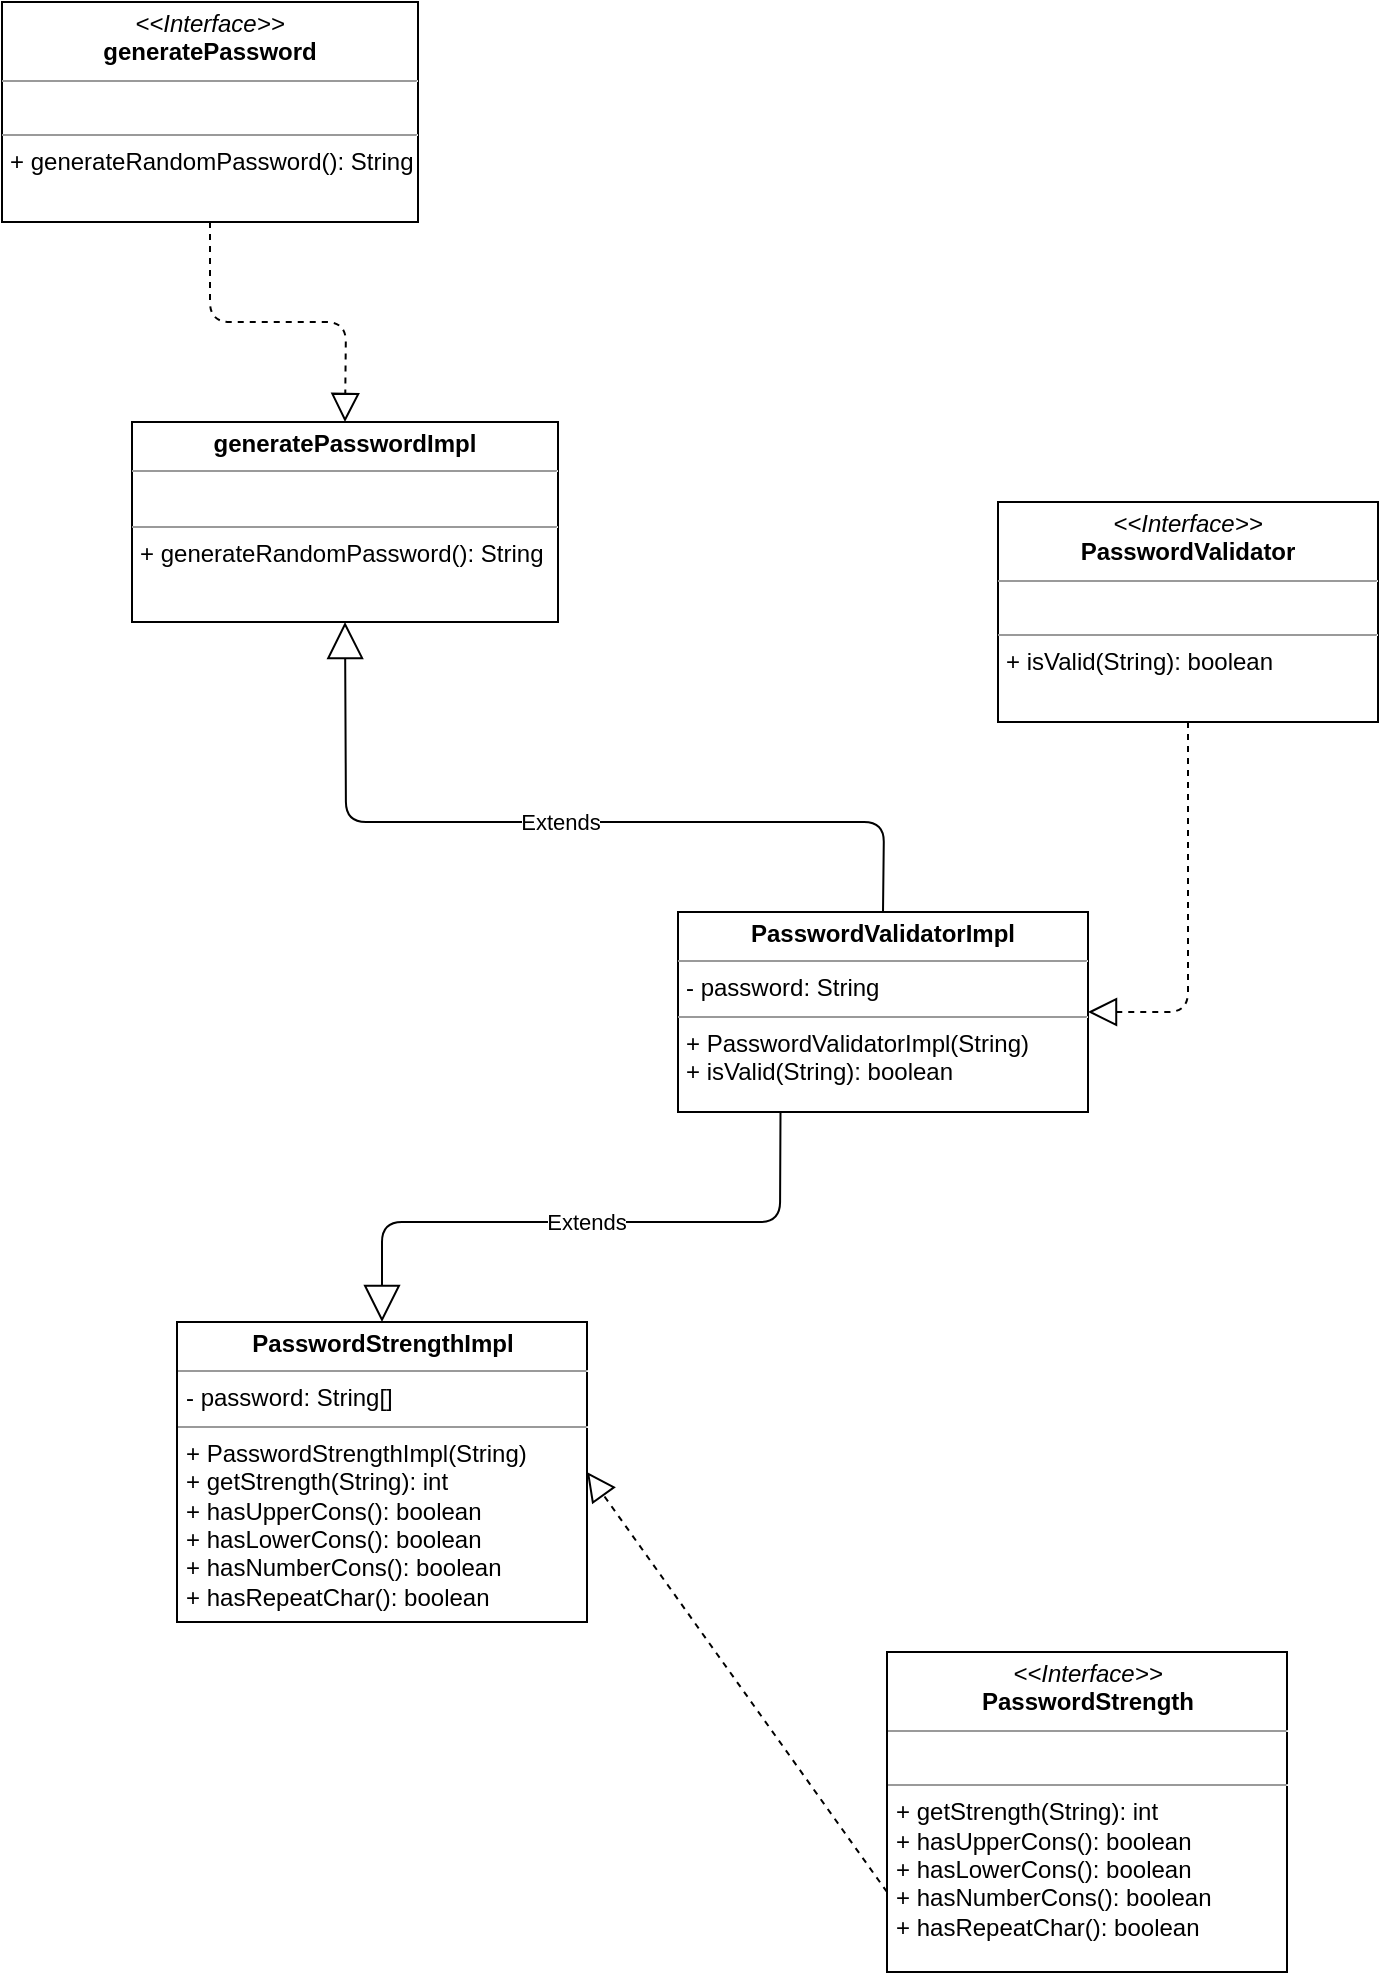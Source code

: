 <mxfile version="13.6.2" type="device"><diagram id="_JD-FH033xgPWwU6CR9d" name="Page-1"><mxGraphModel dx="1264" dy="592" grid="1" gridSize="10" guides="1" tooltips="1" connect="1" arrows="1" fold="1" page="1" pageScale="1" pageWidth="827" pageHeight="1169" math="0" shadow="0"><root><mxCell id="0"/><mxCell id="1" parent="0"/><mxCell id="QW7dKfRmj2_cYTyXwFwp-13" value="&lt;p style=&quot;margin: 0px ; margin-top: 4px ; text-align: center&quot;&gt;&lt;i&gt;&amp;lt;&amp;lt;Interface&amp;gt;&amp;gt;&lt;/i&gt;&lt;br&gt;&lt;b&gt;PasswordValidator&lt;/b&gt;&lt;/p&gt;&lt;hr size=&quot;1&quot;&gt;&lt;p style=&quot;margin: 0px ; margin-left: 4px&quot;&gt;&lt;br&gt;&lt;/p&gt;&lt;hr size=&quot;1&quot;&gt;&lt;p style=&quot;margin: 0px ; margin-left: 4px&quot;&gt;+ isValid(String): boolean&lt;br&gt;&lt;/p&gt;" style="verticalAlign=top;align=left;overflow=fill;fontSize=12;fontFamily=Helvetica;html=1;" parent="1" vertex="1"><mxGeometry x="550" y="280" width="190" height="110" as="geometry"/></mxCell><mxCell id="QW7dKfRmj2_cYTyXwFwp-31" value="&lt;p style=&quot;margin: 0px ; margin-top: 4px ; text-align: center&quot;&gt;&lt;b&gt;PasswordStrengthImpl&lt;/b&gt;&lt;/p&gt;&lt;hr size=&quot;1&quot;&gt;&lt;p style=&quot;margin: 0px ; margin-left: 4px&quot;&gt;- password: String[]&lt;/p&gt;&lt;hr size=&quot;1&quot;&gt;&lt;p style=&quot;margin: 0px 0px 0px 4px&quot;&gt;+ PasswordStrengthImpl(String)&lt;/p&gt;&lt;p style=&quot;margin: 0px 0px 0px 4px&quot;&gt;+ getStrength(String): int&lt;br&gt;+ hasUpperCons(): boolean&lt;/p&gt;&lt;p style=&quot;margin: 0px 0px 0px 4px&quot;&gt;+ hasLowerCons(): boolean&lt;br&gt;&lt;/p&gt;&lt;p style=&quot;margin: 0px 0px 0px 4px&quot;&gt;+ hasNumberCons(): boolean&lt;/p&gt;&lt;p style=&quot;margin: 0px 0px 0px 4px&quot;&gt;+ hasRepeatChar(): boolean&lt;/p&gt;&lt;p style=&quot;margin: 0px 0px 0px 4px&quot;&gt;&lt;br&gt;&lt;/p&gt;" style="verticalAlign=top;align=left;overflow=fill;fontSize=12;fontFamily=Helvetica;html=1;" parent="1" vertex="1"><mxGeometry x="139.5" y="690" width="205" height="150" as="geometry"/></mxCell><mxCell id="QW7dKfRmj2_cYTyXwFwp-32" value="&lt;p style=&quot;margin: 0px ; margin-top: 4px ; text-align: center&quot;&gt;&lt;i&gt;&amp;lt;&amp;lt;Interface&amp;gt;&amp;gt;&lt;/i&gt;&lt;br&gt;&lt;b&gt;PasswordStrength&lt;/b&gt;&lt;/p&gt;&lt;hr size=&quot;1&quot;&gt;&lt;p style=&quot;margin: 0px ; margin-left: 4px&quot;&gt;&lt;br&gt;&lt;/p&gt;&lt;hr size=&quot;1&quot;&gt;&lt;p style=&quot;margin: 0px ; margin-left: 4px&quot;&gt;+ getStrength(String): int&lt;br&gt;+ hasUpperCons(): boolean&lt;/p&gt;&lt;p style=&quot;margin: 0px ; margin-left: 4px&quot;&gt;+ hasLowerCons(): boolean&lt;br&gt;&lt;/p&gt;&lt;p style=&quot;margin: 0px ; margin-left: 4px&quot;&gt;+ hasNumberCons(): boolean&lt;br&gt;&lt;/p&gt;&lt;p style=&quot;margin: 0px ; margin-left: 4px&quot;&gt;+ hasRepeatChar(): boolean&lt;/p&gt;" style="verticalAlign=top;align=left;overflow=fill;fontSize=12;fontFamily=Helvetica;html=1;" parent="1" vertex="1"><mxGeometry x="494.5" y="855" width="200" height="160" as="geometry"/></mxCell><mxCell id="QW7dKfRmj2_cYTyXwFwp-34" value="" style="endArrow=block;dashed=1;endFill=0;endSize=12;html=1;exitX=0;exitY=0.75;exitDx=0;exitDy=0;entryX=1;entryY=0.5;entryDx=0;entryDy=0;" parent="1" source="QW7dKfRmj2_cYTyXwFwp-32" target="QW7dKfRmj2_cYTyXwFwp-31" edge="1"><mxGeometry width="160" relative="1" as="geometry"><mxPoint x="294.5" y="905" as="sourcePoint"/><mxPoint x="454.5" y="905" as="targetPoint"/></mxGeometry></mxCell><mxCell id="QW7dKfRmj2_cYTyXwFwp-35" value="&lt;p style=&quot;margin: 0px ; margin-top: 4px ; text-align: center&quot;&gt;&lt;b&gt;PasswordValidatorImpl&lt;/b&gt;&lt;/p&gt;&lt;hr size=&quot;1&quot;&gt;&lt;p style=&quot;margin: 0px ; margin-left: 4px&quot;&gt;- password: String&lt;/p&gt;&lt;hr size=&quot;1&quot;&gt;&lt;p style=&quot;margin: 0px 0px 0px 4px&quot;&gt;+ PasswordValidatorImpl(String)&lt;/p&gt;&lt;p style=&quot;margin: 0px 0px 0px 4px&quot;&gt;+ isValid(String): boolean&lt;/p&gt;" style="verticalAlign=top;align=left;overflow=fill;fontSize=12;fontFamily=Helvetica;html=1;" parent="1" vertex="1"><mxGeometry x="390" y="485" width="205" height="100" as="geometry"/></mxCell><mxCell id="w3O1KwFwnRfPbqmQ_3HT-2" value="&lt;p style=&quot;margin: 0px ; margin-top: 4px ; text-align: center&quot;&gt;&lt;i&gt;&amp;lt;&amp;lt;Interface&amp;gt;&amp;gt;&lt;/i&gt;&lt;br&gt;&lt;b&gt;generatePassword&lt;/b&gt;&lt;/p&gt;&lt;hr size=&quot;1&quot;&gt;&lt;p style=&quot;margin: 0px ; margin-left: 4px&quot;&gt;&lt;br&gt;&lt;/p&gt;&lt;hr size=&quot;1&quot;&gt;&lt;p style=&quot;margin: 0px ; margin-left: 4px&quot;&gt;+ generateRandomPassword(): String&lt;br&gt;&lt;/p&gt;" style="verticalAlign=top;align=left;overflow=fill;fontSize=12;fontFamily=Helvetica;html=1;" parent="1" vertex="1"><mxGeometry x="52" y="30" width="208" height="110" as="geometry"/></mxCell><mxCell id="w3O1KwFwnRfPbqmQ_3HT-10" value="&lt;p style=&quot;margin: 0px ; margin-top: 4px ; text-align: center&quot;&gt;&lt;b&gt;generatePasswordImpl&lt;/b&gt;&lt;/p&gt;&lt;hr size=&quot;1&quot;&gt;&lt;p style=&quot;margin: 0px ; margin-left: 4px&quot;&gt;&lt;br&gt;&lt;/p&gt;&lt;hr size=&quot;1&quot;&gt;&lt;p style=&quot;margin: 0px 0px 0px 4px&quot;&gt;+ generateRandomPassword(): String&lt;/p&gt;" style="verticalAlign=top;align=left;overflow=fill;fontSize=12;fontFamily=Helvetica;html=1;" parent="1" vertex="1"><mxGeometry x="117" y="240" width="213" height="100" as="geometry"/></mxCell><mxCell id="w3O1KwFwnRfPbqmQ_3HT-15" value="" style="endArrow=block;dashed=1;endFill=0;endSize=12;html=1;exitX=0.5;exitY=1;exitDx=0;exitDy=0;entryX=0.5;entryY=0;entryDx=0;entryDy=0;" parent="1" source="w3O1KwFwnRfPbqmQ_3HT-2" target="w3O1KwFwnRfPbqmQ_3HT-10" edge="1"><mxGeometry width="160" relative="1" as="geometry"><mxPoint x="330" y="180" as="sourcePoint"/><mxPoint x="330" y="230" as="targetPoint"/><Array as="points"><mxPoint x="156" y="190"/><mxPoint x="224" y="190"/></Array></mxGeometry></mxCell><mxCell id="rxs_XgM89x9WR-x9OKDE-1" value="Extends" style="endArrow=block;endSize=16;endFill=0;html=1;exitX=0.5;exitY=0;exitDx=0;exitDy=0;entryX=0.5;entryY=1;entryDx=0;entryDy=0;" edge="1" parent="1" source="QW7dKfRmj2_cYTyXwFwp-35" target="w3O1KwFwnRfPbqmQ_3HT-10"><mxGeometry width="160" relative="1" as="geometry"><mxPoint x="330" y="610" as="sourcePoint"/><mxPoint x="490" y="610" as="targetPoint"/><Array as="points"><mxPoint x="493" y="440"/><mxPoint x="224" y="440"/></Array></mxGeometry></mxCell><mxCell id="rxs_XgM89x9WR-x9OKDE-2" value="Extends" style="endArrow=block;endSize=16;endFill=0;html=1;exitX=0.25;exitY=1;exitDx=0;exitDy=0;entryX=0.5;entryY=0;entryDx=0;entryDy=0;" edge="1" parent="1" source="QW7dKfRmj2_cYTyXwFwp-35" target="QW7dKfRmj2_cYTyXwFwp-31"><mxGeometry width="160" relative="1" as="geometry"><mxPoint x="330" y="610" as="sourcePoint"/><mxPoint x="490" y="610" as="targetPoint"/><Array as="points"><mxPoint x="441" y="640"/><mxPoint x="242" y="640"/></Array></mxGeometry></mxCell><mxCell id="rxs_XgM89x9WR-x9OKDE-3" value="" style="endArrow=block;dashed=1;endFill=0;endSize=12;html=1;exitX=0.5;exitY=1;exitDx=0;exitDy=0;entryX=1;entryY=0.5;entryDx=0;entryDy=0;" edge="1" parent="1" source="QW7dKfRmj2_cYTyXwFwp-13" target="QW7dKfRmj2_cYTyXwFwp-35"><mxGeometry width="160" relative="1" as="geometry"><mxPoint x="330" y="510" as="sourcePoint"/><mxPoint x="490" y="510" as="targetPoint"/><Array as="points"><mxPoint x="645" y="535"/></Array></mxGeometry></mxCell></root></mxGraphModel></diagram></mxfile>